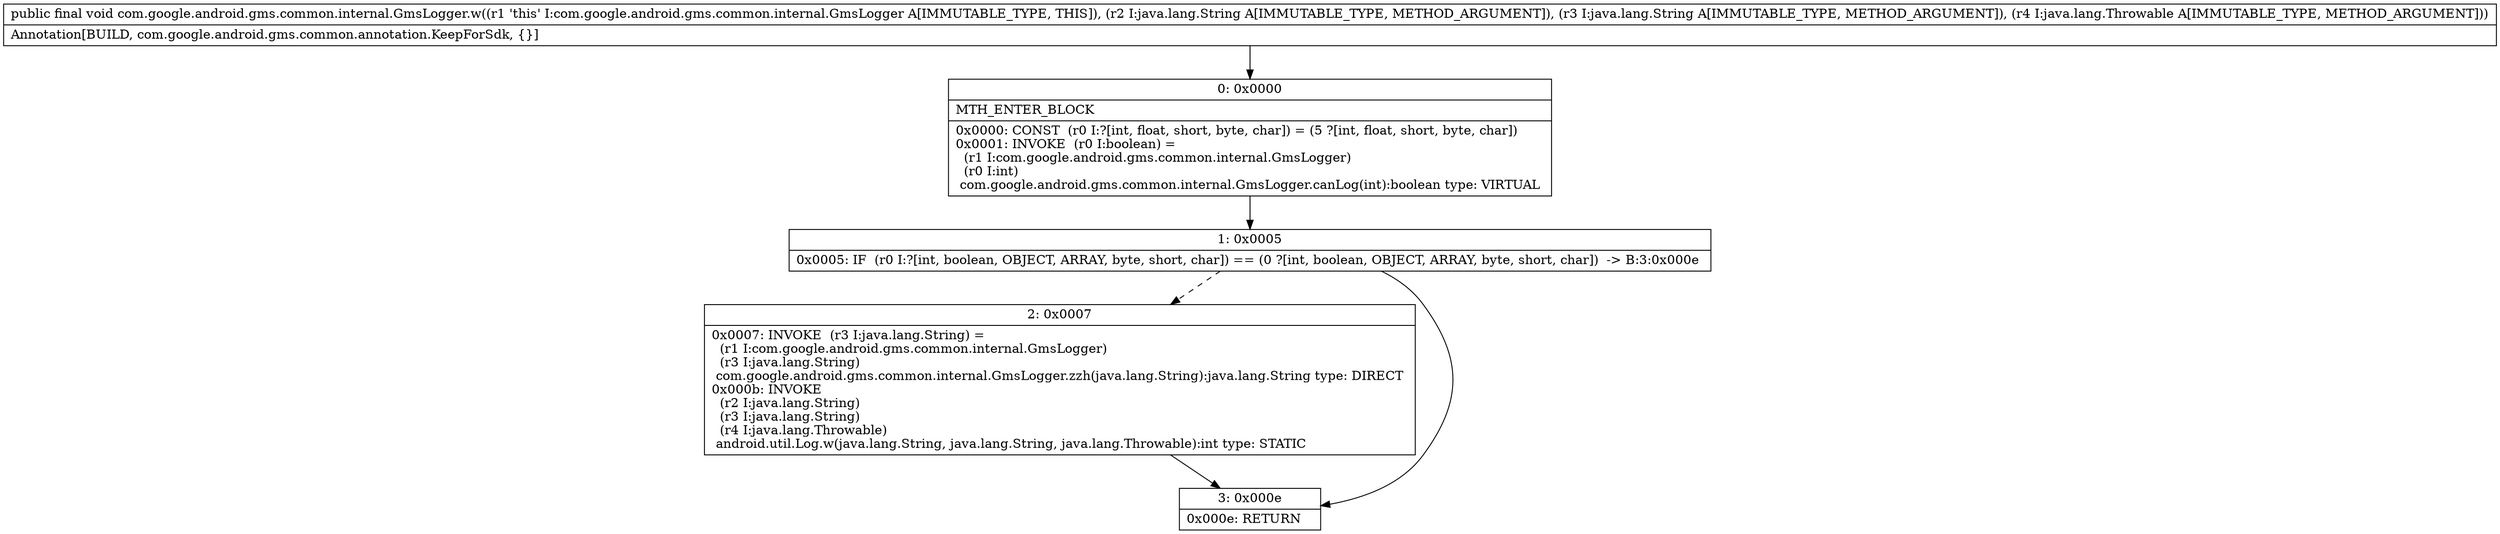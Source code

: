 digraph "CFG forcom.google.android.gms.common.internal.GmsLogger.w(Ljava\/lang\/String;Ljava\/lang\/String;Ljava\/lang\/Throwable;)V" {
Node_0 [shape=record,label="{0\:\ 0x0000|MTH_ENTER_BLOCK\l|0x0000: CONST  (r0 I:?[int, float, short, byte, char]) = (5 ?[int, float, short, byte, char]) \l0x0001: INVOKE  (r0 I:boolean) = \l  (r1 I:com.google.android.gms.common.internal.GmsLogger)\l  (r0 I:int)\l com.google.android.gms.common.internal.GmsLogger.canLog(int):boolean type: VIRTUAL \l}"];
Node_1 [shape=record,label="{1\:\ 0x0005|0x0005: IF  (r0 I:?[int, boolean, OBJECT, ARRAY, byte, short, char]) == (0 ?[int, boolean, OBJECT, ARRAY, byte, short, char])  \-\> B:3:0x000e \l}"];
Node_2 [shape=record,label="{2\:\ 0x0007|0x0007: INVOKE  (r3 I:java.lang.String) = \l  (r1 I:com.google.android.gms.common.internal.GmsLogger)\l  (r3 I:java.lang.String)\l com.google.android.gms.common.internal.GmsLogger.zzh(java.lang.String):java.lang.String type: DIRECT \l0x000b: INVOKE  \l  (r2 I:java.lang.String)\l  (r3 I:java.lang.String)\l  (r4 I:java.lang.Throwable)\l android.util.Log.w(java.lang.String, java.lang.String, java.lang.Throwable):int type: STATIC \l}"];
Node_3 [shape=record,label="{3\:\ 0x000e|0x000e: RETURN   \l}"];
MethodNode[shape=record,label="{public final void com.google.android.gms.common.internal.GmsLogger.w((r1 'this' I:com.google.android.gms.common.internal.GmsLogger A[IMMUTABLE_TYPE, THIS]), (r2 I:java.lang.String A[IMMUTABLE_TYPE, METHOD_ARGUMENT]), (r3 I:java.lang.String A[IMMUTABLE_TYPE, METHOD_ARGUMENT]), (r4 I:java.lang.Throwable A[IMMUTABLE_TYPE, METHOD_ARGUMENT]))  | Annotation[BUILD, com.google.android.gms.common.annotation.KeepForSdk, \{\}]\l}"];
MethodNode -> Node_0;
Node_0 -> Node_1;
Node_1 -> Node_2[style=dashed];
Node_1 -> Node_3;
Node_2 -> Node_3;
}

